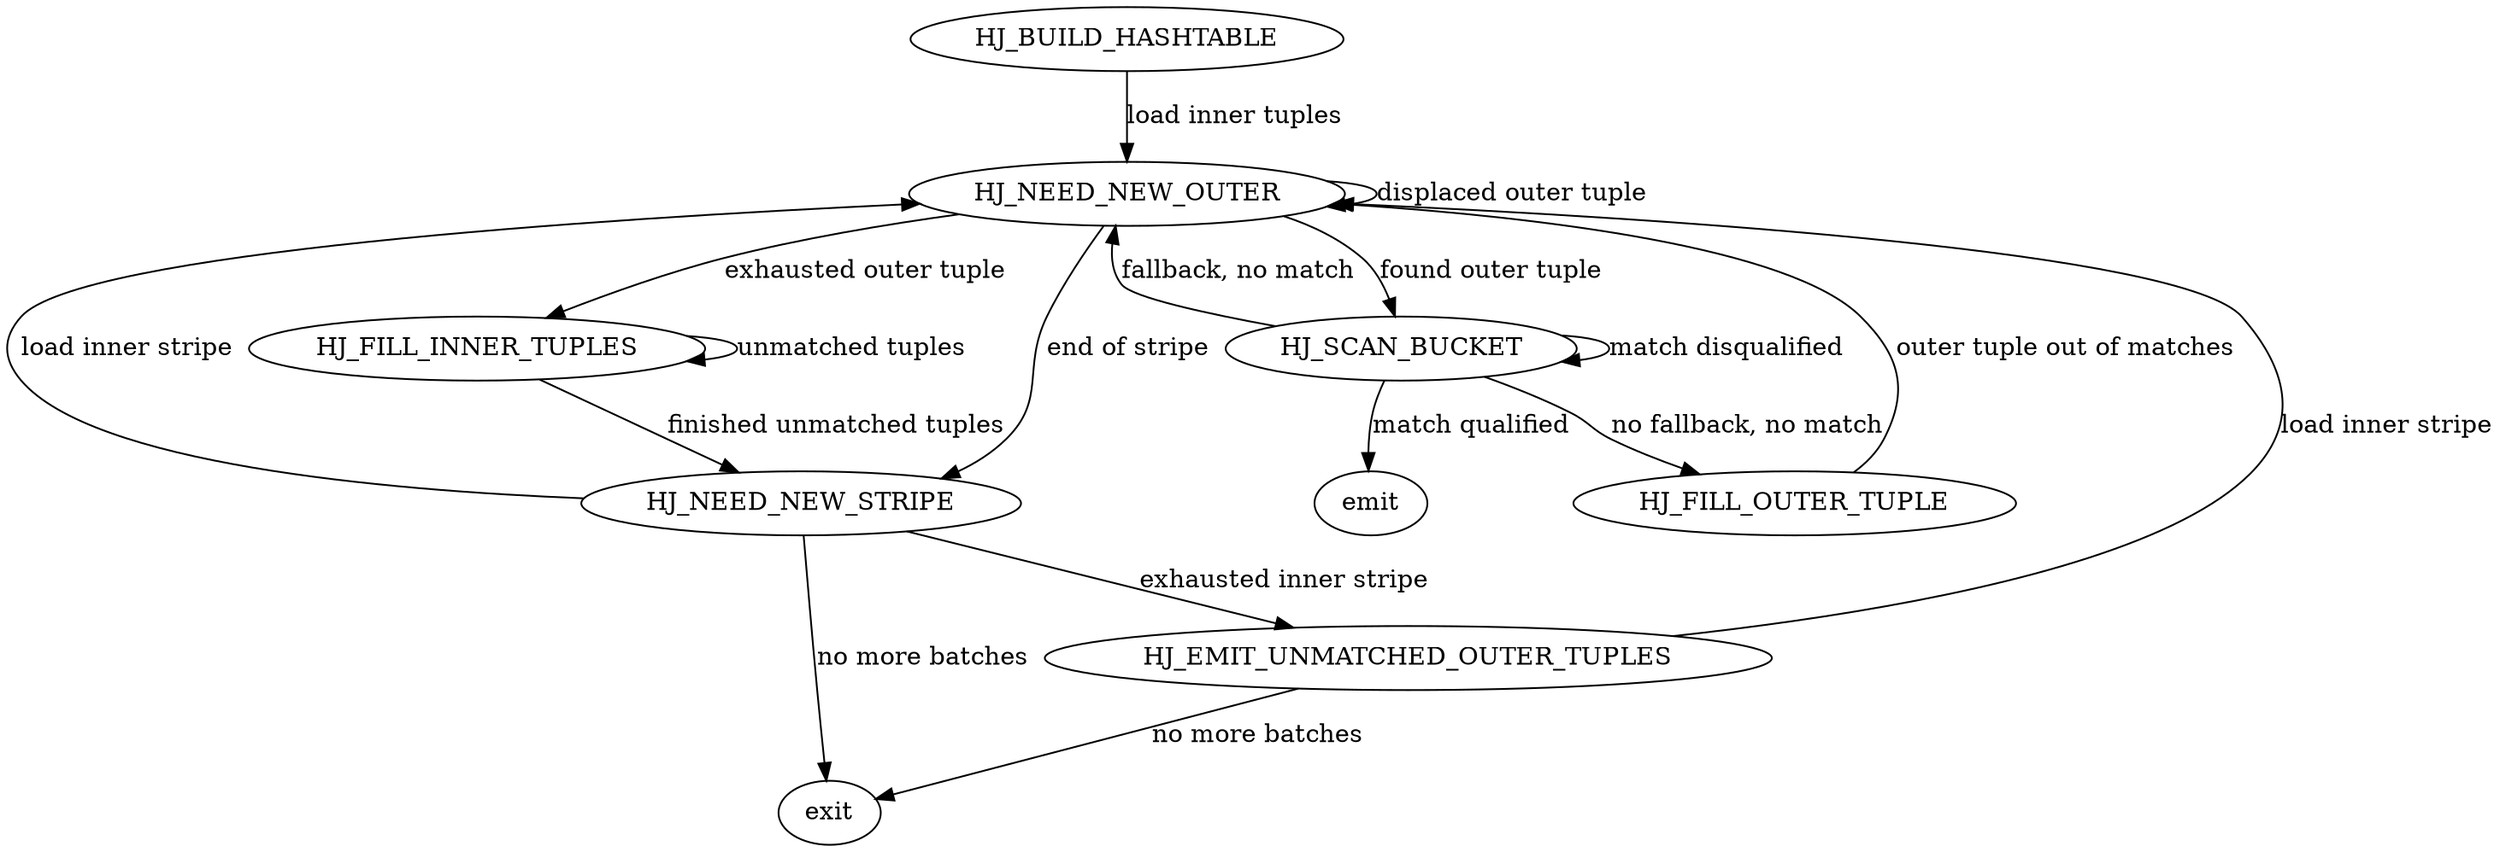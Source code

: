 digraph {
  HJ_BUILD_HASHTABLE -> HJ_NEED_NEW_OUTER[label="load inner tuples"];
  HJ_NEED_NEW_OUTER -> HJ_FILL_INNER_TUPLES[label="exhausted outer tuple"];
  HJ_NEED_NEW_OUTER -> HJ_NEED_NEW_STRIPE[label="end of stripe"];
  HJ_NEED_NEW_OUTER -> HJ_NEED_NEW_OUTER[label="displaced outer tuple"];
  HJ_NEED_NEW_OUTER -> HJ_SCAN_BUCKET[label="found outer tuple"];
  HJ_SCAN_BUCKET -> HJ_FILL_OUTER_TUPLE[label="no fallback, no match"];
  HJ_SCAN_BUCKET -> HJ_NEED_NEW_OUTER[label="fallback, no match"];
  HJ_SCAN_BUCKET -> HJ_SCAN_BUCKET[label="match disqualified"];
  HJ_SCAN_BUCKET -> emit[label="match qualified"];
  HJ_FILL_OUTER_TUPLE -> HJ_NEED_NEW_OUTER[label="outer tuple out of matches"];
  HJ_FILL_INNER_TUPLES -> HJ_NEED_NEW_STRIPE[label="finished unmatched tuples"];
  HJ_FILL_INNER_TUPLES -> HJ_FILL_INNER_TUPLES[label="unmatched tuples"];
  HJ_NEED_NEW_STRIPE -> HJ_NEED_NEW_OUTER[label="load inner stripe"];
  HJ_NEED_NEW_STRIPE -> HJ_EMIT_UNMATCHED_OUTER_TUPLES[label="exhausted inner stripe"];
  HJ_NEED_NEW_STRIPE -> exit[label="no more batches"];
  HJ_EMIT_UNMATCHED_OUTER_TUPLES -> HJ_NEED_NEW_OUTER[label="load inner stripe"];
  HJ_EMIT_UNMATCHED_OUTER_TUPLES -> exit[label="no more batches"];
}
